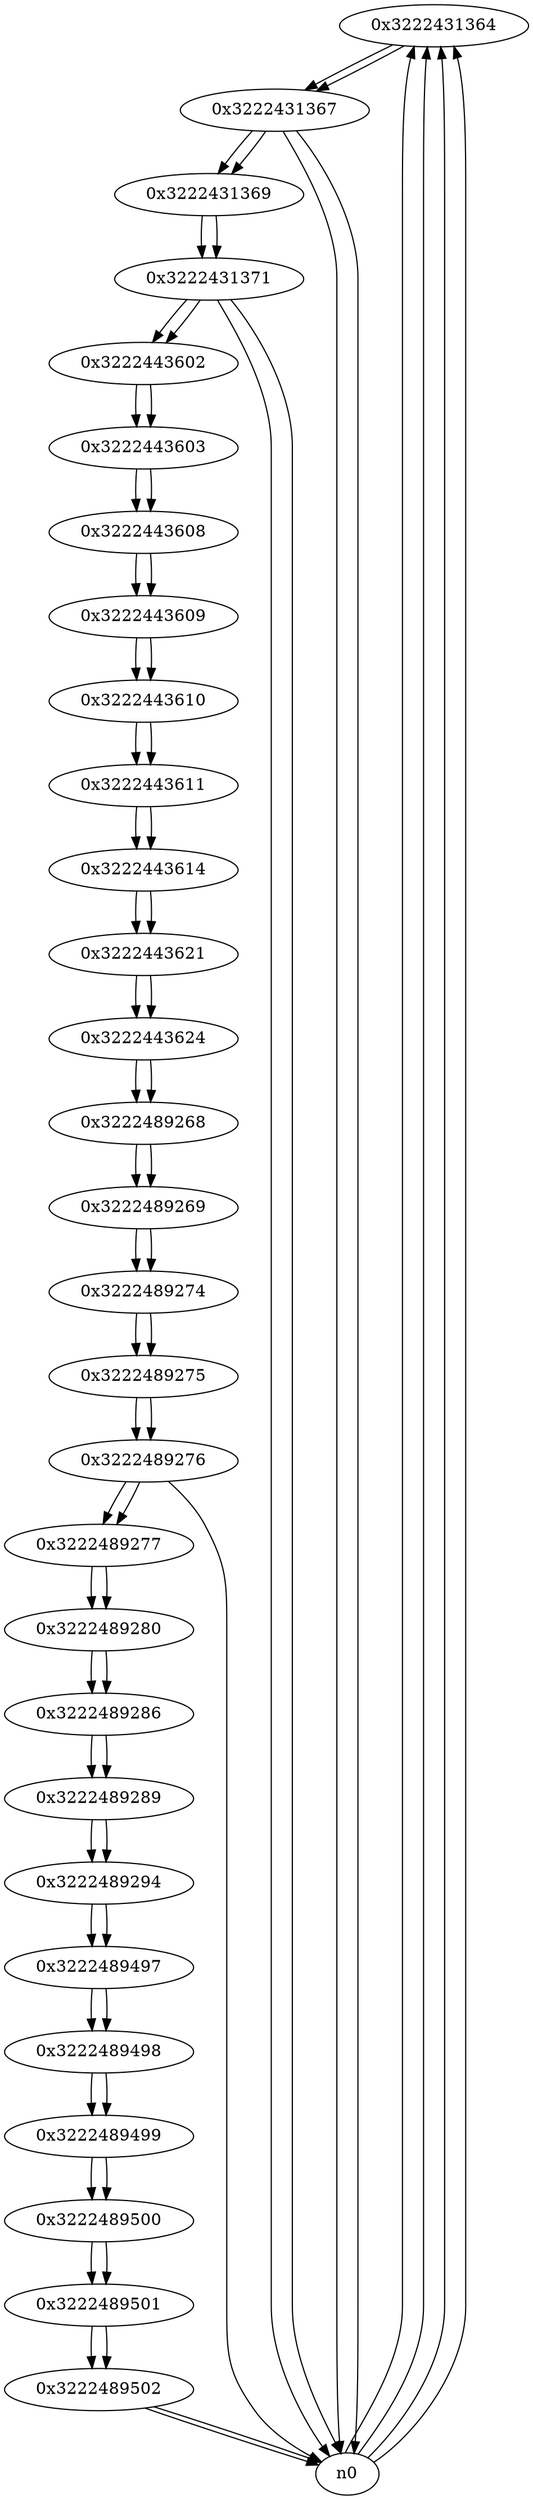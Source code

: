 digraph G{
/* nodes */
  n1 [label="0x3222431364"]
  n2 [label="0x3222431367"]
  n3 [label="0x3222431369"]
  n4 [label="0x3222431371"]
  n5 [label="0x3222443602"]
  n6 [label="0x3222443603"]
  n7 [label="0x3222443608"]
  n8 [label="0x3222443609"]
  n9 [label="0x3222443610"]
  n10 [label="0x3222443611"]
  n11 [label="0x3222443614"]
  n12 [label="0x3222443621"]
  n13 [label="0x3222443624"]
  n14 [label="0x3222489268"]
  n15 [label="0x3222489269"]
  n16 [label="0x3222489274"]
  n17 [label="0x3222489275"]
  n18 [label="0x3222489276"]
  n19 [label="0x3222489277"]
  n20 [label="0x3222489280"]
  n21 [label="0x3222489286"]
  n22 [label="0x3222489289"]
  n23 [label="0x3222489294"]
  n24 [label="0x3222489497"]
  n25 [label="0x3222489498"]
  n26 [label="0x3222489499"]
  n27 [label="0x3222489500"]
  n28 [label="0x3222489501"]
  n29 [label="0x3222489502"]
/* edges */
n1 -> n2;
n0 -> n1;
n0 -> n1;
n0 -> n1;
n0 -> n1;
n2 -> n3;
n2 -> n0;
n2 -> n0;
n1 -> n2;
n3 -> n4;
n2 -> n3;
n4 -> n5;
n4 -> n0;
n4 -> n0;
n3 -> n4;
n5 -> n6;
n4 -> n5;
n6 -> n7;
n5 -> n6;
n7 -> n8;
n6 -> n7;
n8 -> n9;
n7 -> n8;
n9 -> n10;
n8 -> n9;
n10 -> n11;
n9 -> n10;
n11 -> n12;
n10 -> n11;
n12 -> n13;
n11 -> n12;
n13 -> n14;
n12 -> n13;
n14 -> n15;
n13 -> n14;
n15 -> n16;
n14 -> n15;
n16 -> n17;
n15 -> n16;
n17 -> n18;
n16 -> n17;
n18 -> n19;
n18 -> n0;
n17 -> n18;
n19 -> n20;
n18 -> n19;
n20 -> n21;
n19 -> n20;
n21 -> n22;
n20 -> n21;
n22 -> n23;
n21 -> n22;
n23 -> n24;
n22 -> n23;
n24 -> n25;
n23 -> n24;
n25 -> n26;
n24 -> n25;
n26 -> n27;
n25 -> n26;
n27 -> n28;
n26 -> n27;
n28 -> n29;
n27 -> n28;
n29 -> n0;
n29 -> n0;
n28 -> n29;
}
